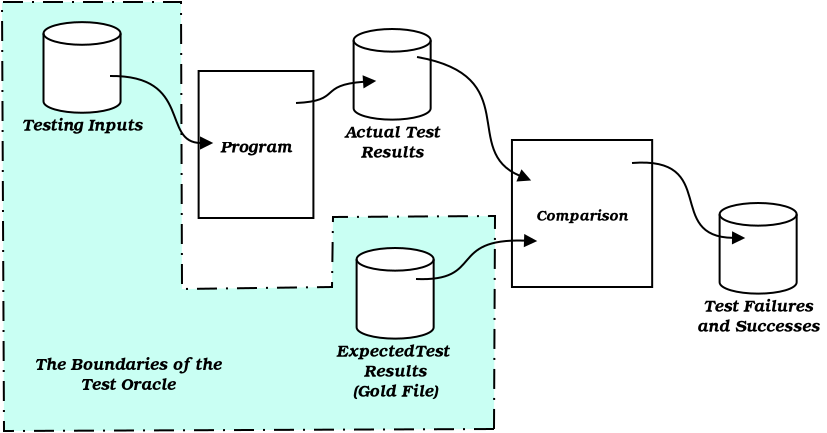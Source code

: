 <?xml version="1.0" encoding="UTF-8"?>
<dia:diagram xmlns:dia="http://www.lysator.liu.se/~alla/dia/"><dia:layer name="Background" visible="true"><dia:object type="Standard - Polygon" version="0" id="O0"><dia:attribute name="obj_pos"><dia:point val="27.65,27.35"/></dia:attribute><dia:attribute name="obj_bb"><dia:rectangle val="3.0,5.95;27.75,27.5"/></dia:attribute><dia:attribute name="poly_points"><dia:point val="27.65,27.35"/><dia:point val="3.15,27.45"/><dia:point val="3.05,6"/><dia:point val="12,6"/><dia:point val="12.05,20.35"/><dia:point val="19.55,20.25"/><dia:point val="19.6,16.75"/><dia:point val="27.7,16.7"/></dia:attribute><dia:attribute name="line_width"><dia:real val="0.1"/></dia:attribute><dia:attribute name="inner_color"><dia:color val="#c9fff3"/></dia:attribute><dia:attribute name="show_background"><dia:boolean val="true"/></dia:attribute><dia:attribute name="line_style"><dia:enum val="2"/></dia:attribute></dia:object><dia:object type="Network - Storage" version="0" id="O1"><dia:attribute name="obj_pos"><dia:point val="5.125,7.006"/></dia:attribute><dia:attribute name="obj_bb"><dia:rectangle val="4.245,6.956;10.587,12.638"/></dia:attribute><dia:attribute name="elem_corner"><dia:point val="5.125,7.006"/></dia:attribute><dia:attribute name="elem_width"><dia:real val="3.853"/></dia:attribute><dia:attribute name="elem_height"><dia:real val="4.532"/></dia:attribute><dia:attribute name="border_width"><dia:real val="0.1"/></dia:attribute><dia:attribute name="inner_color"><dia:color val="#faff34"/></dia:attribute><dia:attribute name="show_background"><dia:boolean val="true"/></dia:attribute><dia:attribute name="flip_horizontal"><dia:boolean val="false"/></dia:attribute><dia:attribute name="flip_vertical"><dia:boolean val="false"/></dia:attribute><dia:attribute name="padding"><dia:real val="0.354"/></dia:attribute><dia:attribute name="text"><dia:composite type="text"><dia:attribute name="string"><dia:string>#Testing Inputs#</dia:string></dia:attribute><dia:attribute name="font"><dia:font name="Bookman-DemiItalic"/></dia:attribute><dia:attribute name="height"><dia:real val="1"/></dia:attribute><dia:attribute name="pos"><dia:point val="7.391,12.338"/></dia:attribute><dia:attribute name="color"><dia:color val="#000000"/></dia:attribute><dia:attribute name="alignment"><dia:enum val="1"/></dia:attribute></dia:composite></dia:attribute></dia:object><dia:object type="Network - Storage" version="0" id="O2"><dia:attribute name="obj_pos"><dia:point val="20.63,7.35"/></dia:attribute><dia:attribute name="obj_bb"><dia:rectangle val="20.388,7.3;25.454,13.982"/></dia:attribute><dia:attribute name="elem_corner"><dia:point val="20.63,7.35"/></dia:attribute><dia:attribute name="elem_width"><dia:real val="3.853"/></dia:attribute><dia:attribute name="elem_height"><dia:real val="4.532"/></dia:attribute><dia:attribute name="border_width"><dia:real val="0.1"/></dia:attribute><dia:attribute name="inner_color"><dia:color val="#3fff12"/></dia:attribute><dia:attribute name="show_background"><dia:boolean val="true"/></dia:attribute><dia:attribute name="flip_horizontal"><dia:boolean val="false"/></dia:attribute><dia:attribute name="flip_vertical"><dia:boolean val="false"/></dia:attribute><dia:attribute name="padding"><dia:real val="0.354"/></dia:attribute><dia:attribute name="text"><dia:composite type="text"><dia:attribute name="string"><dia:string>#Actual Test
Results#</dia:string></dia:attribute><dia:attribute name="font"><dia:font name="Bookman-DemiItalic"/></dia:attribute><dia:attribute name="height"><dia:real val="1"/></dia:attribute><dia:attribute name="pos"><dia:point val="22.896,12.682"/></dia:attribute><dia:attribute name="color"><dia:color val="#000000"/></dia:attribute><dia:attribute name="alignment"><dia:enum val="1"/></dia:attribute></dia:composite></dia:attribute></dia:object><dia:object type="Network - Storage" version="0" id="O3"><dia:attribute name="obj_pos"><dia:point val="20.78,18.3"/></dia:attribute><dia:attribute name="obj_bb"><dia:rectangle val="19.851,18.25;26.291,25.932"/></dia:attribute><dia:attribute name="elem_corner"><dia:point val="20.78,18.3"/></dia:attribute><dia:attribute name="elem_width"><dia:real val="3.853"/></dia:attribute><dia:attribute name="elem_height"><dia:real val="4.532"/></dia:attribute><dia:attribute name="border_width"><dia:real val="0.1"/></dia:attribute><dia:attribute name="inner_color"><dia:color val="#fcff37"/></dia:attribute><dia:attribute name="show_background"><dia:boolean val="true"/></dia:attribute><dia:attribute name="flip_horizontal"><dia:boolean val="false"/></dia:attribute><dia:attribute name="flip_vertical"><dia:boolean val="false"/></dia:attribute><dia:attribute name="padding"><dia:real val="0.354"/></dia:attribute><dia:attribute name="text"><dia:composite type="text"><dia:attribute name="string"><dia:string>#ExpectedTest 
Results
(Gold File)#</dia:string></dia:attribute><dia:attribute name="font"><dia:font name="Bookman-DemiItalic"/></dia:attribute><dia:attribute name="height"><dia:real val="1"/></dia:attribute><dia:attribute name="pos"><dia:point val="23.046,23.632"/></dia:attribute><dia:attribute name="color"><dia:color val="#000000"/></dia:attribute><dia:attribute name="alignment"><dia:enum val="1"/></dia:attribute></dia:composite></dia:attribute></dia:object><dia:object type="Network - Storage" version="0" id="O4"><dia:attribute name="obj_pos"><dia:point val="38.93,16.05"/></dia:attribute><dia:attribute name="obj_bb"><dia:rectangle val="37.808,16;44.634,22.682"/></dia:attribute><dia:attribute name="elem_corner"><dia:point val="38.93,16.05"/></dia:attribute><dia:attribute name="elem_width"><dia:real val="3.853"/></dia:attribute><dia:attribute name="elem_height"><dia:real val="4.532"/></dia:attribute><dia:attribute name="border_width"><dia:real val="0.1"/></dia:attribute><dia:attribute name="inner_color"><dia:color val="#3eff27"/></dia:attribute><dia:attribute name="show_background"><dia:boolean val="true"/></dia:attribute><dia:attribute name="flip_horizontal"><dia:boolean val="false"/></dia:attribute><dia:attribute name="flip_vertical"><dia:boolean val="false"/></dia:attribute><dia:attribute name="padding"><dia:real val="0.354"/></dia:attribute><dia:attribute name="text"><dia:composite type="text"><dia:attribute name="string"><dia:string>#Test Failures
and Successes#</dia:string></dia:attribute><dia:attribute name="font"><dia:font name="Bookman-DemiItalic"/></dia:attribute><dia:attribute name="height"><dia:real val="1"/></dia:attribute><dia:attribute name="pos"><dia:point val="41.196,21.382"/></dia:attribute><dia:attribute name="color"><dia:color val="#000000"/></dia:attribute><dia:attribute name="alignment"><dia:enum val="1"/></dia:attribute></dia:composite></dia:attribute></dia:object><dia:object type="SDL - Task" version="0" id="O5"><dia:attribute name="obj_pos"><dia:point val="12.881,9.45"/></dia:attribute><dia:attribute name="obj_bb"><dia:rectangle val="12.831,9.4;18.669,16.85"/></dia:attribute><dia:attribute name="elem_corner"><dia:point val="12.881,9.45"/></dia:attribute><dia:attribute name="elem_width"><dia:real val="5.739"/></dia:attribute><dia:attribute name="elem_height"><dia:real val="7.35"/></dia:attribute><dia:attribute name="border_width"><dia:real val="0.1"/></dia:attribute><dia:attribute name="show_background"><dia:boolean val="true"/></dia:attribute><dia:attribute name="flip_horizontal"><dia:boolean val="false"/></dia:attribute><dia:attribute name="flip_vertical"><dia:boolean val="false"/></dia:attribute><dia:attribute name="padding"><dia:real val="0.354"/></dia:attribute><dia:attribute name="text"><dia:composite type="text"><dia:attribute name="string"><dia:string>#Program#</dia:string></dia:attribute><dia:attribute name="font"><dia:font name="Bookman-DemiItalic"/></dia:attribute><dia:attribute name="height"><dia:real val="1"/></dia:attribute><dia:attribute name="pos"><dia:point val="15.75,13.425"/></dia:attribute><dia:attribute name="color"><dia:color val="#000000"/></dia:attribute><dia:attribute name="alignment"><dia:enum val="1"/></dia:attribute></dia:composite></dia:attribute></dia:object><dia:object type="SDL - Task" version="0" id="O6"><dia:attribute name="obj_pos"><dia:point val="28.547,12.9"/></dia:attribute><dia:attribute name="obj_bb"><dia:rectangle val="28.497,12.85;35.608,20.3"/></dia:attribute><dia:attribute name="elem_corner"><dia:point val="28.547,12.9"/></dia:attribute><dia:attribute name="elem_width"><dia:real val="7.011"/></dia:attribute><dia:attribute name="elem_height"><dia:real val="7.35"/></dia:attribute><dia:attribute name="border_width"><dia:real val="0.1"/></dia:attribute><dia:attribute name="inner_color"><dia:color val="#ff2340"/></dia:attribute><dia:attribute name="show_background"><dia:boolean val="true"/></dia:attribute><dia:attribute name="flip_horizontal"><dia:boolean val="false"/></dia:attribute><dia:attribute name="flip_vertical"><dia:boolean val="false"/></dia:attribute><dia:attribute name="padding"><dia:real val="0.354"/></dia:attribute><dia:attribute name="text"><dia:composite type="text"><dia:attribute name="string"><dia:string>#Comparison#</dia:string></dia:attribute><dia:attribute name="font"><dia:font name="Bookman-DemiItalic"/></dia:attribute><dia:attribute name="height"><dia:real val="0.9"/></dia:attribute><dia:attribute name="pos"><dia:point val="32.053,16.845"/></dia:attribute><dia:attribute name="color"><dia:color val="#000000"/></dia:attribute><dia:attribute name="alignment"><dia:enum val="1"/></dia:attribute></dia:composite></dia:attribute></dia:object><dia:object type="Standard - BezierLine" version="0" id="O7"><dia:attribute name="obj_pos"><dia:point val="8.45,9.7"/></dia:attribute><dia:attribute name="obj_bb"><dia:rectangle val="8.399,9.649;13.6,13.55"/></dia:attribute><dia:attribute name="bez_points"><dia:point val="8.45,9.7"/><dia:point val="12.6,9.65"/><dia:point val="11,13.05"/><dia:point val="13.55,13.05"/></dia:attribute><dia:attribute name="corner_types"><dia:enum val="0"/><dia:enum val="0"/></dia:attribute><dia:attribute name="line_width"><dia:real val="0.1"/></dia:attribute><dia:attribute name="end_arrow"><dia:enum val="3"/></dia:attribute><dia:attribute name="end_arrow_length"><dia:real val="0.5"/></dia:attribute><dia:attribute name="end_arrow_width"><dia:real val="0.5"/></dia:attribute></dia:object><dia:object type="Standard - BezierLine" version="0" id="O8"><dia:attribute name="obj_pos"><dia:point val="17.75,11.05"/></dia:attribute><dia:attribute name="obj_bb"><dia:rectangle val="17.698,9.448;21.784,11.102"/></dia:attribute><dia:attribute name="bez_points"><dia:point val="17.75,11.05"/><dia:point val="20.1,10.95"/><dia:point val="18.8,10.15"/><dia:point val="21.7,9.95"/></dia:attribute><dia:attribute name="corner_types"><dia:enum val="0"/><dia:enum val="0"/></dia:attribute><dia:attribute name="line_width"><dia:real val="0.1"/></dia:attribute><dia:attribute name="end_arrow"><dia:enum val="3"/></dia:attribute><dia:attribute name="end_arrow_length"><dia:real val="0.5"/></dia:attribute><dia:attribute name="end_arrow_width"><dia:real val="0.5"/></dia:attribute></dia:object><dia:object type="Standard - BezierLine" version="0" id="O9"><dia:attribute name="obj_pos"><dia:point val="23.8,8.75"/></dia:attribute><dia:attribute name="obj_bb"><dia:rectangle val="23.742,8.692;29.688,15.381"/></dia:attribute><dia:attribute name="bez_points"><dia:point val="23.8,8.75"/><dia:point val="29.2,9.7"/><dia:point val="25.95,13.45"/><dia:point val="29.45,14.9"/></dia:attribute><dia:attribute name="corner_types"><dia:enum val="0"/><dia:enum val="0"/></dia:attribute><dia:attribute name="line_width"><dia:real val="0.1"/></dia:attribute><dia:attribute name="end_arrow"><dia:enum val="3"/></dia:attribute><dia:attribute name="end_arrow_length"><dia:real val="0.5"/></dia:attribute><dia:attribute name="end_arrow_width"><dia:real val="0.5"/></dia:attribute></dia:object><dia:object type="Standard - BezierLine" version="0" id="O10"><dia:attribute name="obj_pos"><dia:point val="23.75,19.85"/></dia:attribute><dia:attribute name="obj_bb"><dia:rectangle val="23.698,17.449;29.817,19.907"/></dia:attribute><dia:attribute name="bez_points"><dia:point val="23.75,19.85"/><dia:point val="27.2,20"/><dia:point val="25.3,17.8"/><dia:point val="29.75,17.95"/></dia:attribute><dia:attribute name="corner_types"><dia:enum val="0"/><dia:enum val="0"/></dia:attribute><dia:attribute name="line_width"><dia:real val="0.1"/></dia:attribute><dia:attribute name="end_arrow"><dia:enum val="3"/></dia:attribute><dia:attribute name="end_arrow_length"><dia:real val="0.5"/></dia:attribute><dia:attribute name="end_arrow_width"><dia:real val="0.5"/></dia:attribute></dia:object><dia:object type="Standard - BezierLine" version="0" id="O11"><dia:attribute name="obj_pos"><dia:point val="34.55,14.05"/></dia:attribute><dia:attribute name="obj_bb"><dia:rectangle val="34.496,13.979;40.206,18.301"/></dia:attribute><dia:attribute name="bez_points"><dia:point val="34.55,14.05"/><dia:point val="38.95,13.7"/><dia:point val="36.15,17.75"/><dia:point val="40.15,17.8"/></dia:attribute><dia:attribute name="corner_types"><dia:enum val="0"/><dia:enum val="0"/></dia:attribute><dia:attribute name="line_width"><dia:real val="0.1"/></dia:attribute><dia:attribute name="end_arrow"><dia:enum val="3"/></dia:attribute><dia:attribute name="end_arrow_length"><dia:real val="0.5"/></dia:attribute><dia:attribute name="end_arrow_width"><dia:real val="0.5"/></dia:attribute></dia:object><dia:object type="Standard - Text" version="0" id="O12"><dia:attribute name="obj_pos"><dia:point val="9.35,24.4"/></dia:attribute><dia:attribute name="obj_bb"><dia:rectangle val="4.439,23.55;14.312,25.7"/></dia:attribute><dia:attribute name="text"><dia:composite type="text"><dia:attribute name="string"><dia:string>#The Boundaries of the
Test Oracle#</dia:string></dia:attribute><dia:attribute name="font"><dia:font name="Bookman-DemiItalic"/></dia:attribute><dia:attribute name="height"><dia:real val="1"/></dia:attribute><dia:attribute name="pos"><dia:point val="9.35,24.4"/></dia:attribute><dia:attribute name="color"><dia:color val="#000000"/></dia:attribute><dia:attribute name="alignment"><dia:enum val="1"/></dia:attribute></dia:composite></dia:attribute></dia:object></dia:layer></dia:diagram>
